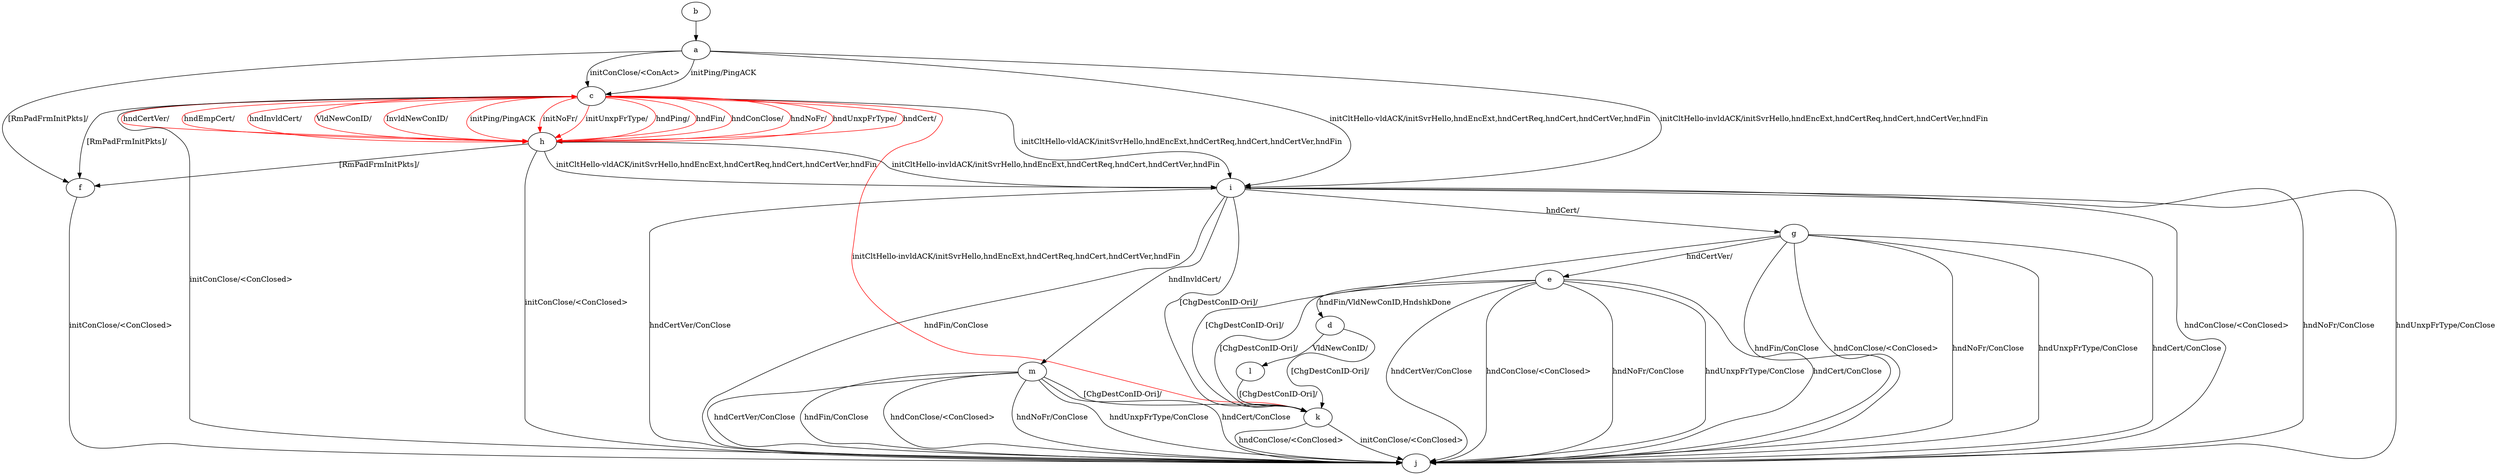 digraph "" {
	a -> c	[key=0,
		label="initPing/PingACK "];
	a -> c	[key=1,
		label="initConClose/<ConAct> "];
	a -> f	[key=0,
		label="[RmPadFrmInitPkts]/ "];
	a -> i	[key=0,
		label="initCltHello-vldACK/initSvrHello,hndEncExt,hndCertReq,hndCert,hndCertVer,hndFin "];
	a -> i	[key=1,
		label="initCltHello-invldACK/initSvrHello,hndEncExt,hndCertReq,hndCert,hndCertVer,hndFin "];
	b -> a	[key=0];
	c -> f	[key=0,
		label="[RmPadFrmInitPkts]/ "];
	c -> h	[key=0,
		color=red,
		label="initNoFr/ "];
	c -> h	[key=1,
		color=red,
		label="initUnxpFrType/ "];
	c -> h	[key=2,
		color=red,
		label="hndPing/ "];
	c -> h	[key=3,
		color=red,
		label="hndFin/ "];
	c -> h	[key=4,
		color=red,
		label="hndConClose/ "];
	c -> h	[key=5,
		color=red,
		label="hndNoFr/ "];
	c -> h	[key=6,
		color=red,
		label="hndUnxpFrType/ "];
	c -> h	[key=7,
		color=red,
		label="hndCert/ "];
	c -> h	[key=8,
		color=red,
		label="hndCertVer/ "];
	c -> h	[key=9,
		color=red,
		label="hndEmpCert/ "];
	c -> h	[key=10,
		color=red,
		label="hndInvldCert/ "];
	c -> h	[key=11,
		color=red,
		label="VldNewConID/ "];
	c -> h	[key=12,
		color=red,
		label="InvldNewConID/ "];
	c -> i	[key=0,
		label="initCltHello-vldACK/initSvrHello,hndEncExt,hndCertReq,hndCert,hndCertVer,hndFin "];
	c -> j	[key=0,
		label="initConClose/<ConClosed> "];
	c -> k	[key=0,
		color=red,
		label="initCltHello-invldACK/initSvrHello,hndEncExt,hndCertReq,hndCert,hndCertVer,hndFin "];
	d -> k	[key=0,
		label="[ChgDestConID-Ori]/ "];
	d -> l	[key=0,
		label="VldNewConID/ "];
	e -> d	[key=0,
		label="hndFin/VldNewConID,HndshkDone "];
	e -> j	[key=0,
		label="hndConClose/<ConClosed> "];
	e -> j	[key=1,
		label="hndNoFr/ConClose "];
	e -> j	[key=2,
		label="hndUnxpFrType/ConClose "];
	e -> j	[key=3,
		label="hndCert/ConClose "];
	e -> j	[key=4,
		label="hndCertVer/ConClose "];
	e -> k	[key=0,
		label="[ChgDestConID-Ori]/ "];
	f -> j	[key=0,
		label="initConClose/<ConClosed> "];
	g -> e	[key=0,
		label="hndCertVer/ "];
	g -> j	[key=0,
		label="hndFin/ConClose "];
	g -> j	[key=1,
		label="hndConClose/<ConClosed> "];
	g -> j	[key=2,
		label="hndNoFr/ConClose "];
	g -> j	[key=3,
		label="hndUnxpFrType/ConClose "];
	g -> j	[key=4,
		label="hndCert/ConClose "];
	g -> k	[key=0,
		label="[ChgDestConID-Ori]/ "];
	h -> c	[key=0,
		color=red,
		label="initPing/PingACK "];
	h -> f	[key=0,
		label="[RmPadFrmInitPkts]/ "];
	h -> i	[key=0,
		label="initCltHello-vldACK/initSvrHello,hndEncExt,hndCertReq,hndCert,hndCertVer,hndFin "];
	h -> i	[key=1,
		label="initCltHello-invldACK/initSvrHello,hndEncExt,hndCertReq,hndCert,hndCertVer,hndFin "];
	h -> j	[key=0,
		label="initConClose/<ConClosed> "];
	i -> g	[key=0,
		label="hndCert/ "];
	i -> j	[key=0,
		label="hndFin/ConClose "];
	i -> j	[key=1,
		label="hndConClose/<ConClosed> "];
	i -> j	[key=2,
		label="hndNoFr/ConClose "];
	i -> j	[key=3,
		label="hndUnxpFrType/ConClose "];
	i -> j	[key=4,
		label="hndCertVer/ConClose "];
	i -> k	[key=0,
		label="[ChgDestConID-Ori]/ "];
	i -> m	[key=0,
		label="hndInvldCert/ "];
	k -> j	[key=0,
		label="initConClose/<ConClosed> "];
	k -> j	[key=1,
		label="hndConClose/<ConClosed> "];
	l -> k	[key=0,
		label="[ChgDestConID-Ori]/ "];
	m -> j	[key=0,
		label="hndFin/ConClose "];
	m -> j	[key=1,
		label="hndConClose/<ConClosed> "];
	m -> j	[key=2,
		label="hndNoFr/ConClose "];
	m -> j	[key=3,
		label="hndUnxpFrType/ConClose "];
	m -> j	[key=4,
		label="hndCert/ConClose "];
	m -> j	[key=5,
		label="hndCertVer/ConClose "];
	m -> k	[key=0,
		label="[ChgDestConID-Ori]/ "];
}
